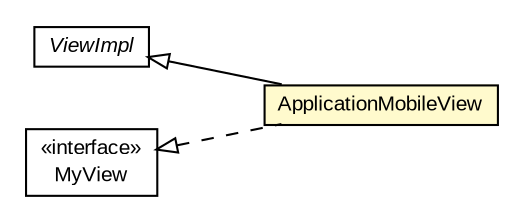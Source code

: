 #!/usr/local/bin/dot
#
# Class diagram 
# Generated by UMLGraph version R5_6-24-gf6e263 (http://www.umlgraph.org/)
#

digraph G {
	edge [fontname="arial",fontsize=10,labelfontname="arial",labelfontsize=10];
	node [fontname="arial",fontsize=10,shape=plaintext];
	nodesep=0.25;
	ranksep=0.5;
	rankdir=LR;
	// com.gwtplatform.mvp.client.ViewImpl
	c129660 [label=<<table title="com.gwtplatform.mvp.client.ViewImpl" border="0" cellborder="1" cellspacing="0" cellpadding="2" port="p" href="../../../mvp/client/ViewImpl.html">
		<tr><td><table border="0" cellspacing="0" cellpadding="1">
<tr><td align="center" balign="center"><font face="arial italic"> ViewImpl </font></td></tr>
		</table></td></tr>
		</table>>, URL="../../../mvp/client/ViewImpl.html", fontname="arial", fontcolor="black", fontsize=10.0];
	// com.gwtplatform.carstore.client.application.ApplicationPresenter.MyView
	c129957 [label=<<table title="com.gwtplatform.carstore.client.application.ApplicationPresenter.MyView" border="0" cellborder="1" cellspacing="0" cellpadding="2" port="p" href="./ApplicationPresenter.MyView.html">
		<tr><td><table border="0" cellspacing="0" cellpadding="1">
<tr><td align="center" balign="center"> &#171;interface&#187; </td></tr>
<tr><td align="center" balign="center"> MyView </td></tr>
		</table></td></tr>
		</table>>, URL="./ApplicationPresenter.MyView.html", fontname="arial", fontcolor="black", fontsize=10.0];
	// com.gwtplatform.carstore.client.application.ApplicationMobileView
	c129959 [label=<<table title="com.gwtplatform.carstore.client.application.ApplicationMobileView" border="0" cellborder="1" cellspacing="0" cellpadding="2" port="p" bgcolor="lemonChiffon" href="./ApplicationMobileView.html">
		<tr><td><table border="0" cellspacing="0" cellpadding="1">
<tr><td align="center" balign="center"> ApplicationMobileView </td></tr>
		</table></td></tr>
		</table>>, URL="./ApplicationMobileView.html", fontname="arial", fontcolor="black", fontsize=10.0];
	//com.gwtplatform.carstore.client.application.ApplicationMobileView extends com.gwtplatform.mvp.client.ViewImpl
	c129660:p -> c129959:p [dir=back,arrowtail=empty];
	//com.gwtplatform.carstore.client.application.ApplicationMobileView implements com.gwtplatform.carstore.client.application.ApplicationPresenter.MyView
	c129957:p -> c129959:p [dir=back,arrowtail=empty,style=dashed];
}

